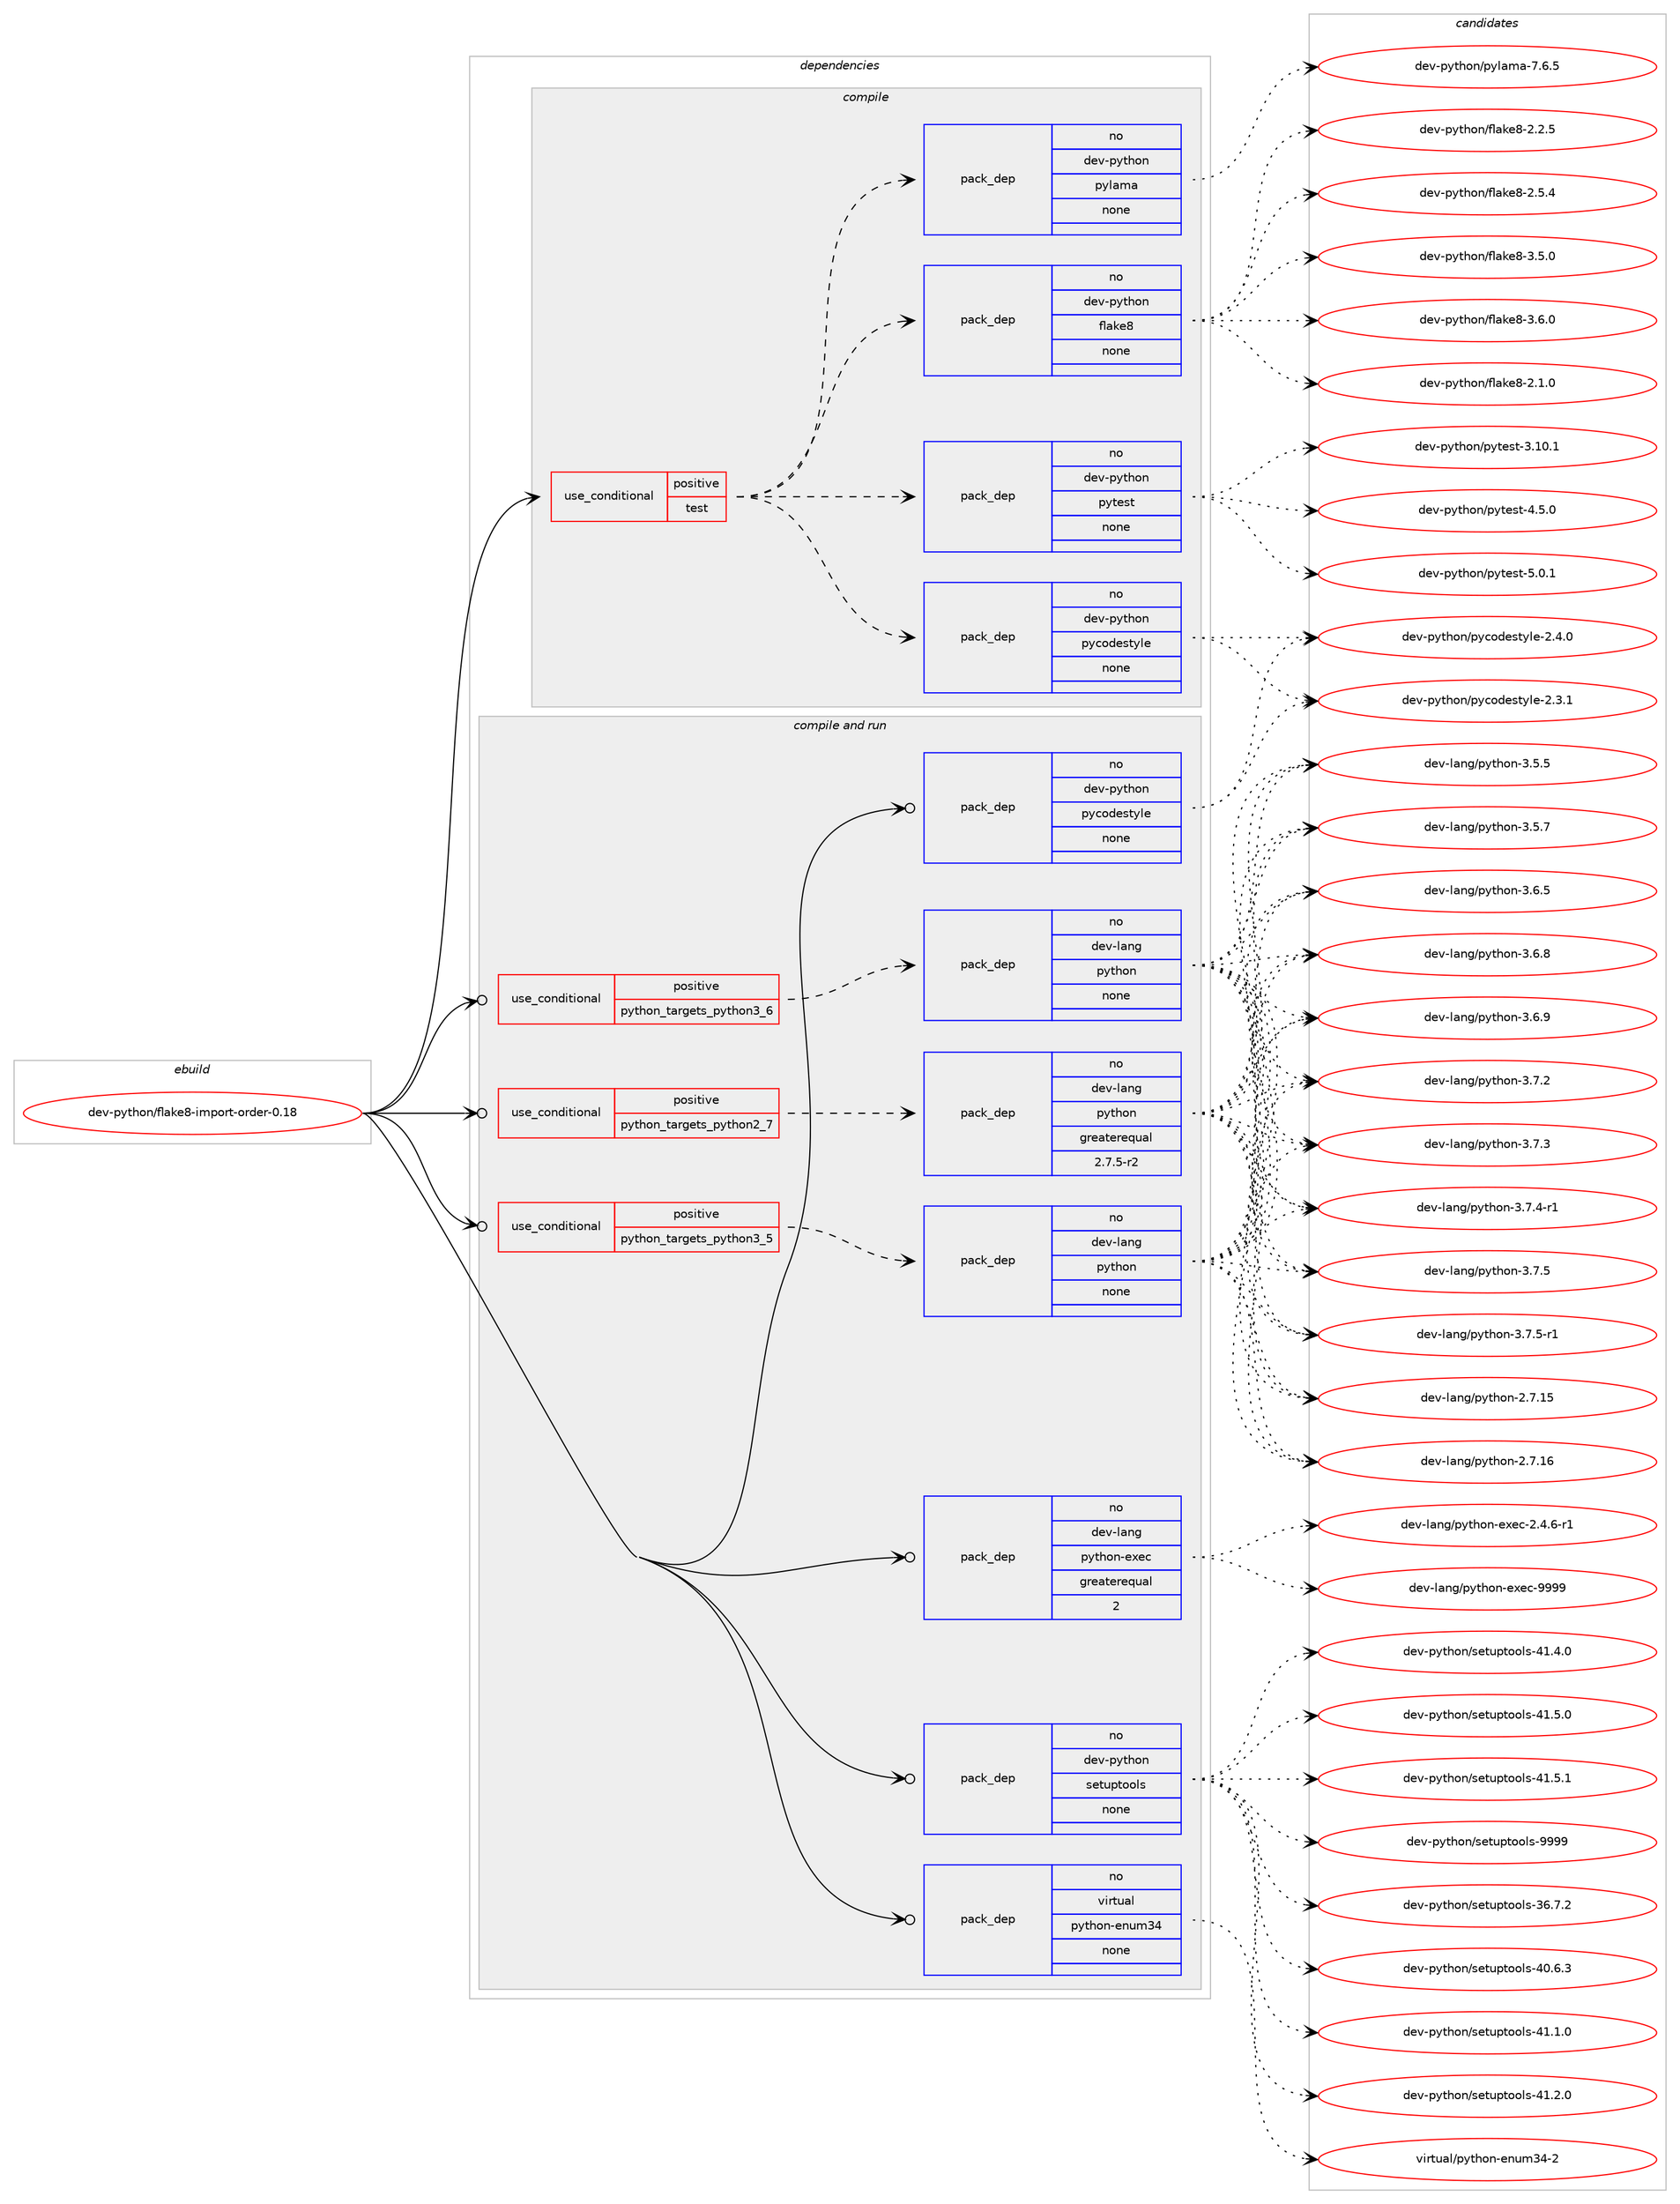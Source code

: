 digraph prolog {

# *************
# Graph options
# *************

newrank=true;
concentrate=true;
compound=true;
graph [rankdir=LR,fontname=Helvetica,fontsize=10,ranksep=1.5];#, ranksep=2.5, nodesep=0.2];
edge  [arrowhead=vee];
node  [fontname=Helvetica,fontsize=10];

# **********
# The ebuild
# **********

subgraph cluster_leftcol {
color=gray;
rank=same;
label=<<i>ebuild</i>>;
id [label="dev-python/flake8-import-order-0.18", color=red, width=4, href="../dev-python/flake8-import-order-0.18.svg"];
}

# ****************
# The dependencies
# ****************

subgraph cluster_midcol {
color=gray;
label=<<i>dependencies</i>>;
subgraph cluster_compile {
fillcolor="#eeeeee";
style=filled;
label=<<i>compile</i>>;
subgraph cond139333 {
dependency604447 [label=<<TABLE BORDER="0" CELLBORDER="1" CELLSPACING="0" CELLPADDING="4"><TR><TD ROWSPAN="3" CELLPADDING="10">use_conditional</TD></TR><TR><TD>positive</TD></TR><TR><TD>test</TD></TR></TABLE>>, shape=none, color=red];
subgraph pack453317 {
dependency604448 [label=<<TABLE BORDER="0" CELLBORDER="1" CELLSPACING="0" CELLPADDING="4" WIDTH="220"><TR><TD ROWSPAN="6" CELLPADDING="30">pack_dep</TD></TR><TR><TD WIDTH="110">no</TD></TR><TR><TD>dev-python</TD></TR><TR><TD>pytest</TD></TR><TR><TD>none</TD></TR><TR><TD></TD></TR></TABLE>>, shape=none, color=blue];
}
dependency604447:e -> dependency604448:w [weight=20,style="dashed",arrowhead="vee"];
subgraph pack453318 {
dependency604449 [label=<<TABLE BORDER="0" CELLBORDER="1" CELLSPACING="0" CELLPADDING="4" WIDTH="220"><TR><TD ROWSPAN="6" CELLPADDING="30">pack_dep</TD></TR><TR><TD WIDTH="110">no</TD></TR><TR><TD>dev-python</TD></TR><TR><TD>flake8</TD></TR><TR><TD>none</TD></TR><TR><TD></TD></TR></TABLE>>, shape=none, color=blue];
}
dependency604447:e -> dependency604449:w [weight=20,style="dashed",arrowhead="vee"];
subgraph pack453319 {
dependency604450 [label=<<TABLE BORDER="0" CELLBORDER="1" CELLSPACING="0" CELLPADDING="4" WIDTH="220"><TR><TD ROWSPAN="6" CELLPADDING="30">pack_dep</TD></TR><TR><TD WIDTH="110">no</TD></TR><TR><TD>dev-python</TD></TR><TR><TD>pycodestyle</TD></TR><TR><TD>none</TD></TR><TR><TD></TD></TR></TABLE>>, shape=none, color=blue];
}
dependency604447:e -> dependency604450:w [weight=20,style="dashed",arrowhead="vee"];
subgraph pack453320 {
dependency604451 [label=<<TABLE BORDER="0" CELLBORDER="1" CELLSPACING="0" CELLPADDING="4" WIDTH="220"><TR><TD ROWSPAN="6" CELLPADDING="30">pack_dep</TD></TR><TR><TD WIDTH="110">no</TD></TR><TR><TD>dev-python</TD></TR><TR><TD>pylama</TD></TR><TR><TD>none</TD></TR><TR><TD></TD></TR></TABLE>>, shape=none, color=blue];
}
dependency604447:e -> dependency604451:w [weight=20,style="dashed",arrowhead="vee"];
}
id:e -> dependency604447:w [weight=20,style="solid",arrowhead="vee"];
}
subgraph cluster_compileandrun {
fillcolor="#eeeeee";
style=filled;
label=<<i>compile and run</i>>;
subgraph cond139334 {
dependency604452 [label=<<TABLE BORDER="0" CELLBORDER="1" CELLSPACING="0" CELLPADDING="4"><TR><TD ROWSPAN="3" CELLPADDING="10">use_conditional</TD></TR><TR><TD>positive</TD></TR><TR><TD>python_targets_python2_7</TD></TR></TABLE>>, shape=none, color=red];
subgraph pack453321 {
dependency604453 [label=<<TABLE BORDER="0" CELLBORDER="1" CELLSPACING="0" CELLPADDING="4" WIDTH="220"><TR><TD ROWSPAN="6" CELLPADDING="30">pack_dep</TD></TR><TR><TD WIDTH="110">no</TD></TR><TR><TD>dev-lang</TD></TR><TR><TD>python</TD></TR><TR><TD>greaterequal</TD></TR><TR><TD>2.7.5-r2</TD></TR></TABLE>>, shape=none, color=blue];
}
dependency604452:e -> dependency604453:w [weight=20,style="dashed",arrowhead="vee"];
}
id:e -> dependency604452:w [weight=20,style="solid",arrowhead="odotvee"];
subgraph cond139335 {
dependency604454 [label=<<TABLE BORDER="0" CELLBORDER="1" CELLSPACING="0" CELLPADDING="4"><TR><TD ROWSPAN="3" CELLPADDING="10">use_conditional</TD></TR><TR><TD>positive</TD></TR><TR><TD>python_targets_python3_5</TD></TR></TABLE>>, shape=none, color=red];
subgraph pack453322 {
dependency604455 [label=<<TABLE BORDER="0" CELLBORDER="1" CELLSPACING="0" CELLPADDING="4" WIDTH="220"><TR><TD ROWSPAN="6" CELLPADDING="30">pack_dep</TD></TR><TR><TD WIDTH="110">no</TD></TR><TR><TD>dev-lang</TD></TR><TR><TD>python</TD></TR><TR><TD>none</TD></TR><TR><TD></TD></TR></TABLE>>, shape=none, color=blue];
}
dependency604454:e -> dependency604455:w [weight=20,style="dashed",arrowhead="vee"];
}
id:e -> dependency604454:w [weight=20,style="solid",arrowhead="odotvee"];
subgraph cond139336 {
dependency604456 [label=<<TABLE BORDER="0" CELLBORDER="1" CELLSPACING="0" CELLPADDING="4"><TR><TD ROWSPAN="3" CELLPADDING="10">use_conditional</TD></TR><TR><TD>positive</TD></TR><TR><TD>python_targets_python3_6</TD></TR></TABLE>>, shape=none, color=red];
subgraph pack453323 {
dependency604457 [label=<<TABLE BORDER="0" CELLBORDER="1" CELLSPACING="0" CELLPADDING="4" WIDTH="220"><TR><TD ROWSPAN="6" CELLPADDING="30">pack_dep</TD></TR><TR><TD WIDTH="110">no</TD></TR><TR><TD>dev-lang</TD></TR><TR><TD>python</TD></TR><TR><TD>none</TD></TR><TR><TD></TD></TR></TABLE>>, shape=none, color=blue];
}
dependency604456:e -> dependency604457:w [weight=20,style="dashed",arrowhead="vee"];
}
id:e -> dependency604456:w [weight=20,style="solid",arrowhead="odotvee"];
subgraph pack453324 {
dependency604458 [label=<<TABLE BORDER="0" CELLBORDER="1" CELLSPACING="0" CELLPADDING="4" WIDTH="220"><TR><TD ROWSPAN="6" CELLPADDING="30">pack_dep</TD></TR><TR><TD WIDTH="110">no</TD></TR><TR><TD>dev-lang</TD></TR><TR><TD>python-exec</TD></TR><TR><TD>greaterequal</TD></TR><TR><TD>2</TD></TR></TABLE>>, shape=none, color=blue];
}
id:e -> dependency604458:w [weight=20,style="solid",arrowhead="odotvee"];
subgraph pack453325 {
dependency604459 [label=<<TABLE BORDER="0" CELLBORDER="1" CELLSPACING="0" CELLPADDING="4" WIDTH="220"><TR><TD ROWSPAN="6" CELLPADDING="30">pack_dep</TD></TR><TR><TD WIDTH="110">no</TD></TR><TR><TD>dev-python</TD></TR><TR><TD>pycodestyle</TD></TR><TR><TD>none</TD></TR><TR><TD></TD></TR></TABLE>>, shape=none, color=blue];
}
id:e -> dependency604459:w [weight=20,style="solid",arrowhead="odotvee"];
subgraph pack453326 {
dependency604460 [label=<<TABLE BORDER="0" CELLBORDER="1" CELLSPACING="0" CELLPADDING="4" WIDTH="220"><TR><TD ROWSPAN="6" CELLPADDING="30">pack_dep</TD></TR><TR><TD WIDTH="110">no</TD></TR><TR><TD>dev-python</TD></TR><TR><TD>setuptools</TD></TR><TR><TD>none</TD></TR><TR><TD></TD></TR></TABLE>>, shape=none, color=blue];
}
id:e -> dependency604460:w [weight=20,style="solid",arrowhead="odotvee"];
subgraph pack453327 {
dependency604461 [label=<<TABLE BORDER="0" CELLBORDER="1" CELLSPACING="0" CELLPADDING="4" WIDTH="220"><TR><TD ROWSPAN="6" CELLPADDING="30">pack_dep</TD></TR><TR><TD WIDTH="110">no</TD></TR><TR><TD>virtual</TD></TR><TR><TD>python-enum34</TD></TR><TR><TD>none</TD></TR><TR><TD></TD></TR></TABLE>>, shape=none, color=blue];
}
id:e -> dependency604461:w [weight=20,style="solid",arrowhead="odotvee"];
}
subgraph cluster_run {
fillcolor="#eeeeee";
style=filled;
label=<<i>run</i>>;
}
}

# **************
# The candidates
# **************

subgraph cluster_choices {
rank=same;
color=gray;
label=<<i>candidates</i>>;

subgraph choice453317 {
color=black;
nodesep=1;
choice100101118451121211161041111104711212111610111511645514649484649 [label="dev-python/pytest-3.10.1", color=red, width=4,href="../dev-python/pytest-3.10.1.svg"];
choice1001011184511212111610411111047112121116101115116455246534648 [label="dev-python/pytest-4.5.0", color=red, width=4,href="../dev-python/pytest-4.5.0.svg"];
choice1001011184511212111610411111047112121116101115116455346484649 [label="dev-python/pytest-5.0.1", color=red, width=4,href="../dev-python/pytest-5.0.1.svg"];
dependency604448:e -> choice100101118451121211161041111104711212111610111511645514649484649:w [style=dotted,weight="100"];
dependency604448:e -> choice1001011184511212111610411111047112121116101115116455246534648:w [style=dotted,weight="100"];
dependency604448:e -> choice1001011184511212111610411111047112121116101115116455346484649:w [style=dotted,weight="100"];
}
subgraph choice453318 {
color=black;
nodesep=1;
choice10010111845112121116104111110471021089710710156455046494648 [label="dev-python/flake8-2.1.0", color=red, width=4,href="../dev-python/flake8-2.1.0.svg"];
choice10010111845112121116104111110471021089710710156455046504653 [label="dev-python/flake8-2.2.5", color=red, width=4,href="../dev-python/flake8-2.2.5.svg"];
choice10010111845112121116104111110471021089710710156455046534652 [label="dev-python/flake8-2.5.4", color=red, width=4,href="../dev-python/flake8-2.5.4.svg"];
choice10010111845112121116104111110471021089710710156455146534648 [label="dev-python/flake8-3.5.0", color=red, width=4,href="../dev-python/flake8-3.5.0.svg"];
choice10010111845112121116104111110471021089710710156455146544648 [label="dev-python/flake8-3.6.0", color=red, width=4,href="../dev-python/flake8-3.6.0.svg"];
dependency604449:e -> choice10010111845112121116104111110471021089710710156455046494648:w [style=dotted,weight="100"];
dependency604449:e -> choice10010111845112121116104111110471021089710710156455046504653:w [style=dotted,weight="100"];
dependency604449:e -> choice10010111845112121116104111110471021089710710156455046534652:w [style=dotted,weight="100"];
dependency604449:e -> choice10010111845112121116104111110471021089710710156455146534648:w [style=dotted,weight="100"];
dependency604449:e -> choice10010111845112121116104111110471021089710710156455146544648:w [style=dotted,weight="100"];
}
subgraph choice453319 {
color=black;
nodesep=1;
choice100101118451121211161041111104711212199111100101115116121108101455046514649 [label="dev-python/pycodestyle-2.3.1", color=red, width=4,href="../dev-python/pycodestyle-2.3.1.svg"];
choice100101118451121211161041111104711212199111100101115116121108101455046524648 [label="dev-python/pycodestyle-2.4.0", color=red, width=4,href="../dev-python/pycodestyle-2.4.0.svg"];
dependency604450:e -> choice100101118451121211161041111104711212199111100101115116121108101455046514649:w [style=dotted,weight="100"];
dependency604450:e -> choice100101118451121211161041111104711212199111100101115116121108101455046524648:w [style=dotted,weight="100"];
}
subgraph choice453320 {
color=black;
nodesep=1;
choice10010111845112121116104111110471121211089710997455546544653 [label="dev-python/pylama-7.6.5", color=red, width=4,href="../dev-python/pylama-7.6.5.svg"];
dependency604451:e -> choice10010111845112121116104111110471121211089710997455546544653:w [style=dotted,weight="100"];
}
subgraph choice453321 {
color=black;
nodesep=1;
choice10010111845108971101034711212111610411111045504655464953 [label="dev-lang/python-2.7.15", color=red, width=4,href="../dev-lang/python-2.7.15.svg"];
choice10010111845108971101034711212111610411111045504655464954 [label="dev-lang/python-2.7.16", color=red, width=4,href="../dev-lang/python-2.7.16.svg"];
choice100101118451089711010347112121116104111110455146534653 [label="dev-lang/python-3.5.5", color=red, width=4,href="../dev-lang/python-3.5.5.svg"];
choice100101118451089711010347112121116104111110455146534655 [label="dev-lang/python-3.5.7", color=red, width=4,href="../dev-lang/python-3.5.7.svg"];
choice100101118451089711010347112121116104111110455146544653 [label="dev-lang/python-3.6.5", color=red, width=4,href="../dev-lang/python-3.6.5.svg"];
choice100101118451089711010347112121116104111110455146544656 [label="dev-lang/python-3.6.8", color=red, width=4,href="../dev-lang/python-3.6.8.svg"];
choice100101118451089711010347112121116104111110455146544657 [label="dev-lang/python-3.6.9", color=red, width=4,href="../dev-lang/python-3.6.9.svg"];
choice100101118451089711010347112121116104111110455146554650 [label="dev-lang/python-3.7.2", color=red, width=4,href="../dev-lang/python-3.7.2.svg"];
choice100101118451089711010347112121116104111110455146554651 [label="dev-lang/python-3.7.3", color=red, width=4,href="../dev-lang/python-3.7.3.svg"];
choice1001011184510897110103471121211161041111104551465546524511449 [label="dev-lang/python-3.7.4-r1", color=red, width=4,href="../dev-lang/python-3.7.4-r1.svg"];
choice100101118451089711010347112121116104111110455146554653 [label="dev-lang/python-3.7.5", color=red, width=4,href="../dev-lang/python-3.7.5.svg"];
choice1001011184510897110103471121211161041111104551465546534511449 [label="dev-lang/python-3.7.5-r1", color=red, width=4,href="../dev-lang/python-3.7.5-r1.svg"];
dependency604453:e -> choice10010111845108971101034711212111610411111045504655464953:w [style=dotted,weight="100"];
dependency604453:e -> choice10010111845108971101034711212111610411111045504655464954:w [style=dotted,weight="100"];
dependency604453:e -> choice100101118451089711010347112121116104111110455146534653:w [style=dotted,weight="100"];
dependency604453:e -> choice100101118451089711010347112121116104111110455146534655:w [style=dotted,weight="100"];
dependency604453:e -> choice100101118451089711010347112121116104111110455146544653:w [style=dotted,weight="100"];
dependency604453:e -> choice100101118451089711010347112121116104111110455146544656:w [style=dotted,weight="100"];
dependency604453:e -> choice100101118451089711010347112121116104111110455146544657:w [style=dotted,weight="100"];
dependency604453:e -> choice100101118451089711010347112121116104111110455146554650:w [style=dotted,weight="100"];
dependency604453:e -> choice100101118451089711010347112121116104111110455146554651:w [style=dotted,weight="100"];
dependency604453:e -> choice1001011184510897110103471121211161041111104551465546524511449:w [style=dotted,weight="100"];
dependency604453:e -> choice100101118451089711010347112121116104111110455146554653:w [style=dotted,weight="100"];
dependency604453:e -> choice1001011184510897110103471121211161041111104551465546534511449:w [style=dotted,weight="100"];
}
subgraph choice453322 {
color=black;
nodesep=1;
choice10010111845108971101034711212111610411111045504655464953 [label="dev-lang/python-2.7.15", color=red, width=4,href="../dev-lang/python-2.7.15.svg"];
choice10010111845108971101034711212111610411111045504655464954 [label="dev-lang/python-2.7.16", color=red, width=4,href="../dev-lang/python-2.7.16.svg"];
choice100101118451089711010347112121116104111110455146534653 [label="dev-lang/python-3.5.5", color=red, width=4,href="../dev-lang/python-3.5.5.svg"];
choice100101118451089711010347112121116104111110455146534655 [label="dev-lang/python-3.5.7", color=red, width=4,href="../dev-lang/python-3.5.7.svg"];
choice100101118451089711010347112121116104111110455146544653 [label="dev-lang/python-3.6.5", color=red, width=4,href="../dev-lang/python-3.6.5.svg"];
choice100101118451089711010347112121116104111110455146544656 [label="dev-lang/python-3.6.8", color=red, width=4,href="../dev-lang/python-3.6.8.svg"];
choice100101118451089711010347112121116104111110455146544657 [label="dev-lang/python-3.6.9", color=red, width=4,href="../dev-lang/python-3.6.9.svg"];
choice100101118451089711010347112121116104111110455146554650 [label="dev-lang/python-3.7.2", color=red, width=4,href="../dev-lang/python-3.7.2.svg"];
choice100101118451089711010347112121116104111110455146554651 [label="dev-lang/python-3.7.3", color=red, width=4,href="../dev-lang/python-3.7.3.svg"];
choice1001011184510897110103471121211161041111104551465546524511449 [label="dev-lang/python-3.7.4-r1", color=red, width=4,href="../dev-lang/python-3.7.4-r1.svg"];
choice100101118451089711010347112121116104111110455146554653 [label="dev-lang/python-3.7.5", color=red, width=4,href="../dev-lang/python-3.7.5.svg"];
choice1001011184510897110103471121211161041111104551465546534511449 [label="dev-lang/python-3.7.5-r1", color=red, width=4,href="../dev-lang/python-3.7.5-r1.svg"];
dependency604455:e -> choice10010111845108971101034711212111610411111045504655464953:w [style=dotted,weight="100"];
dependency604455:e -> choice10010111845108971101034711212111610411111045504655464954:w [style=dotted,weight="100"];
dependency604455:e -> choice100101118451089711010347112121116104111110455146534653:w [style=dotted,weight="100"];
dependency604455:e -> choice100101118451089711010347112121116104111110455146534655:w [style=dotted,weight="100"];
dependency604455:e -> choice100101118451089711010347112121116104111110455146544653:w [style=dotted,weight="100"];
dependency604455:e -> choice100101118451089711010347112121116104111110455146544656:w [style=dotted,weight="100"];
dependency604455:e -> choice100101118451089711010347112121116104111110455146544657:w [style=dotted,weight="100"];
dependency604455:e -> choice100101118451089711010347112121116104111110455146554650:w [style=dotted,weight="100"];
dependency604455:e -> choice100101118451089711010347112121116104111110455146554651:w [style=dotted,weight="100"];
dependency604455:e -> choice1001011184510897110103471121211161041111104551465546524511449:w [style=dotted,weight="100"];
dependency604455:e -> choice100101118451089711010347112121116104111110455146554653:w [style=dotted,weight="100"];
dependency604455:e -> choice1001011184510897110103471121211161041111104551465546534511449:w [style=dotted,weight="100"];
}
subgraph choice453323 {
color=black;
nodesep=1;
choice10010111845108971101034711212111610411111045504655464953 [label="dev-lang/python-2.7.15", color=red, width=4,href="../dev-lang/python-2.7.15.svg"];
choice10010111845108971101034711212111610411111045504655464954 [label="dev-lang/python-2.7.16", color=red, width=4,href="../dev-lang/python-2.7.16.svg"];
choice100101118451089711010347112121116104111110455146534653 [label="dev-lang/python-3.5.5", color=red, width=4,href="../dev-lang/python-3.5.5.svg"];
choice100101118451089711010347112121116104111110455146534655 [label="dev-lang/python-3.5.7", color=red, width=4,href="../dev-lang/python-3.5.7.svg"];
choice100101118451089711010347112121116104111110455146544653 [label="dev-lang/python-3.6.5", color=red, width=4,href="../dev-lang/python-3.6.5.svg"];
choice100101118451089711010347112121116104111110455146544656 [label="dev-lang/python-3.6.8", color=red, width=4,href="../dev-lang/python-3.6.8.svg"];
choice100101118451089711010347112121116104111110455146544657 [label="dev-lang/python-3.6.9", color=red, width=4,href="../dev-lang/python-3.6.9.svg"];
choice100101118451089711010347112121116104111110455146554650 [label="dev-lang/python-3.7.2", color=red, width=4,href="../dev-lang/python-3.7.2.svg"];
choice100101118451089711010347112121116104111110455146554651 [label="dev-lang/python-3.7.3", color=red, width=4,href="../dev-lang/python-3.7.3.svg"];
choice1001011184510897110103471121211161041111104551465546524511449 [label="dev-lang/python-3.7.4-r1", color=red, width=4,href="../dev-lang/python-3.7.4-r1.svg"];
choice100101118451089711010347112121116104111110455146554653 [label="dev-lang/python-3.7.5", color=red, width=4,href="../dev-lang/python-3.7.5.svg"];
choice1001011184510897110103471121211161041111104551465546534511449 [label="dev-lang/python-3.7.5-r1", color=red, width=4,href="../dev-lang/python-3.7.5-r1.svg"];
dependency604457:e -> choice10010111845108971101034711212111610411111045504655464953:w [style=dotted,weight="100"];
dependency604457:e -> choice10010111845108971101034711212111610411111045504655464954:w [style=dotted,weight="100"];
dependency604457:e -> choice100101118451089711010347112121116104111110455146534653:w [style=dotted,weight="100"];
dependency604457:e -> choice100101118451089711010347112121116104111110455146534655:w [style=dotted,weight="100"];
dependency604457:e -> choice100101118451089711010347112121116104111110455146544653:w [style=dotted,weight="100"];
dependency604457:e -> choice100101118451089711010347112121116104111110455146544656:w [style=dotted,weight="100"];
dependency604457:e -> choice100101118451089711010347112121116104111110455146544657:w [style=dotted,weight="100"];
dependency604457:e -> choice100101118451089711010347112121116104111110455146554650:w [style=dotted,weight="100"];
dependency604457:e -> choice100101118451089711010347112121116104111110455146554651:w [style=dotted,weight="100"];
dependency604457:e -> choice1001011184510897110103471121211161041111104551465546524511449:w [style=dotted,weight="100"];
dependency604457:e -> choice100101118451089711010347112121116104111110455146554653:w [style=dotted,weight="100"];
dependency604457:e -> choice1001011184510897110103471121211161041111104551465546534511449:w [style=dotted,weight="100"];
}
subgraph choice453324 {
color=black;
nodesep=1;
choice10010111845108971101034711212111610411111045101120101994550465246544511449 [label="dev-lang/python-exec-2.4.6-r1", color=red, width=4,href="../dev-lang/python-exec-2.4.6-r1.svg"];
choice10010111845108971101034711212111610411111045101120101994557575757 [label="dev-lang/python-exec-9999", color=red, width=4,href="../dev-lang/python-exec-9999.svg"];
dependency604458:e -> choice10010111845108971101034711212111610411111045101120101994550465246544511449:w [style=dotted,weight="100"];
dependency604458:e -> choice10010111845108971101034711212111610411111045101120101994557575757:w [style=dotted,weight="100"];
}
subgraph choice453325 {
color=black;
nodesep=1;
choice100101118451121211161041111104711212199111100101115116121108101455046514649 [label="dev-python/pycodestyle-2.3.1", color=red, width=4,href="../dev-python/pycodestyle-2.3.1.svg"];
choice100101118451121211161041111104711212199111100101115116121108101455046524648 [label="dev-python/pycodestyle-2.4.0", color=red, width=4,href="../dev-python/pycodestyle-2.4.0.svg"];
dependency604459:e -> choice100101118451121211161041111104711212199111100101115116121108101455046514649:w [style=dotted,weight="100"];
dependency604459:e -> choice100101118451121211161041111104711212199111100101115116121108101455046524648:w [style=dotted,weight="100"];
}
subgraph choice453326 {
color=black;
nodesep=1;
choice100101118451121211161041111104711510111611711211611111110811545515446554650 [label="dev-python/setuptools-36.7.2", color=red, width=4,href="../dev-python/setuptools-36.7.2.svg"];
choice100101118451121211161041111104711510111611711211611111110811545524846544651 [label="dev-python/setuptools-40.6.3", color=red, width=4,href="../dev-python/setuptools-40.6.3.svg"];
choice100101118451121211161041111104711510111611711211611111110811545524946494648 [label="dev-python/setuptools-41.1.0", color=red, width=4,href="../dev-python/setuptools-41.1.0.svg"];
choice100101118451121211161041111104711510111611711211611111110811545524946504648 [label="dev-python/setuptools-41.2.0", color=red, width=4,href="../dev-python/setuptools-41.2.0.svg"];
choice100101118451121211161041111104711510111611711211611111110811545524946524648 [label="dev-python/setuptools-41.4.0", color=red, width=4,href="../dev-python/setuptools-41.4.0.svg"];
choice100101118451121211161041111104711510111611711211611111110811545524946534648 [label="dev-python/setuptools-41.5.0", color=red, width=4,href="../dev-python/setuptools-41.5.0.svg"];
choice100101118451121211161041111104711510111611711211611111110811545524946534649 [label="dev-python/setuptools-41.5.1", color=red, width=4,href="../dev-python/setuptools-41.5.1.svg"];
choice10010111845112121116104111110471151011161171121161111111081154557575757 [label="dev-python/setuptools-9999", color=red, width=4,href="../dev-python/setuptools-9999.svg"];
dependency604460:e -> choice100101118451121211161041111104711510111611711211611111110811545515446554650:w [style=dotted,weight="100"];
dependency604460:e -> choice100101118451121211161041111104711510111611711211611111110811545524846544651:w [style=dotted,weight="100"];
dependency604460:e -> choice100101118451121211161041111104711510111611711211611111110811545524946494648:w [style=dotted,weight="100"];
dependency604460:e -> choice100101118451121211161041111104711510111611711211611111110811545524946504648:w [style=dotted,weight="100"];
dependency604460:e -> choice100101118451121211161041111104711510111611711211611111110811545524946524648:w [style=dotted,weight="100"];
dependency604460:e -> choice100101118451121211161041111104711510111611711211611111110811545524946534648:w [style=dotted,weight="100"];
dependency604460:e -> choice100101118451121211161041111104711510111611711211611111110811545524946534649:w [style=dotted,weight="100"];
dependency604460:e -> choice10010111845112121116104111110471151011161171121161111111081154557575757:w [style=dotted,weight="100"];
}
subgraph choice453327 {
color=black;
nodesep=1;
choice11810511411611797108471121211161041111104510111011710951524550 [label="virtual/python-enum34-2", color=red, width=4,href="../virtual/python-enum34-2.svg"];
dependency604461:e -> choice11810511411611797108471121211161041111104510111011710951524550:w [style=dotted,weight="100"];
}
}

}
